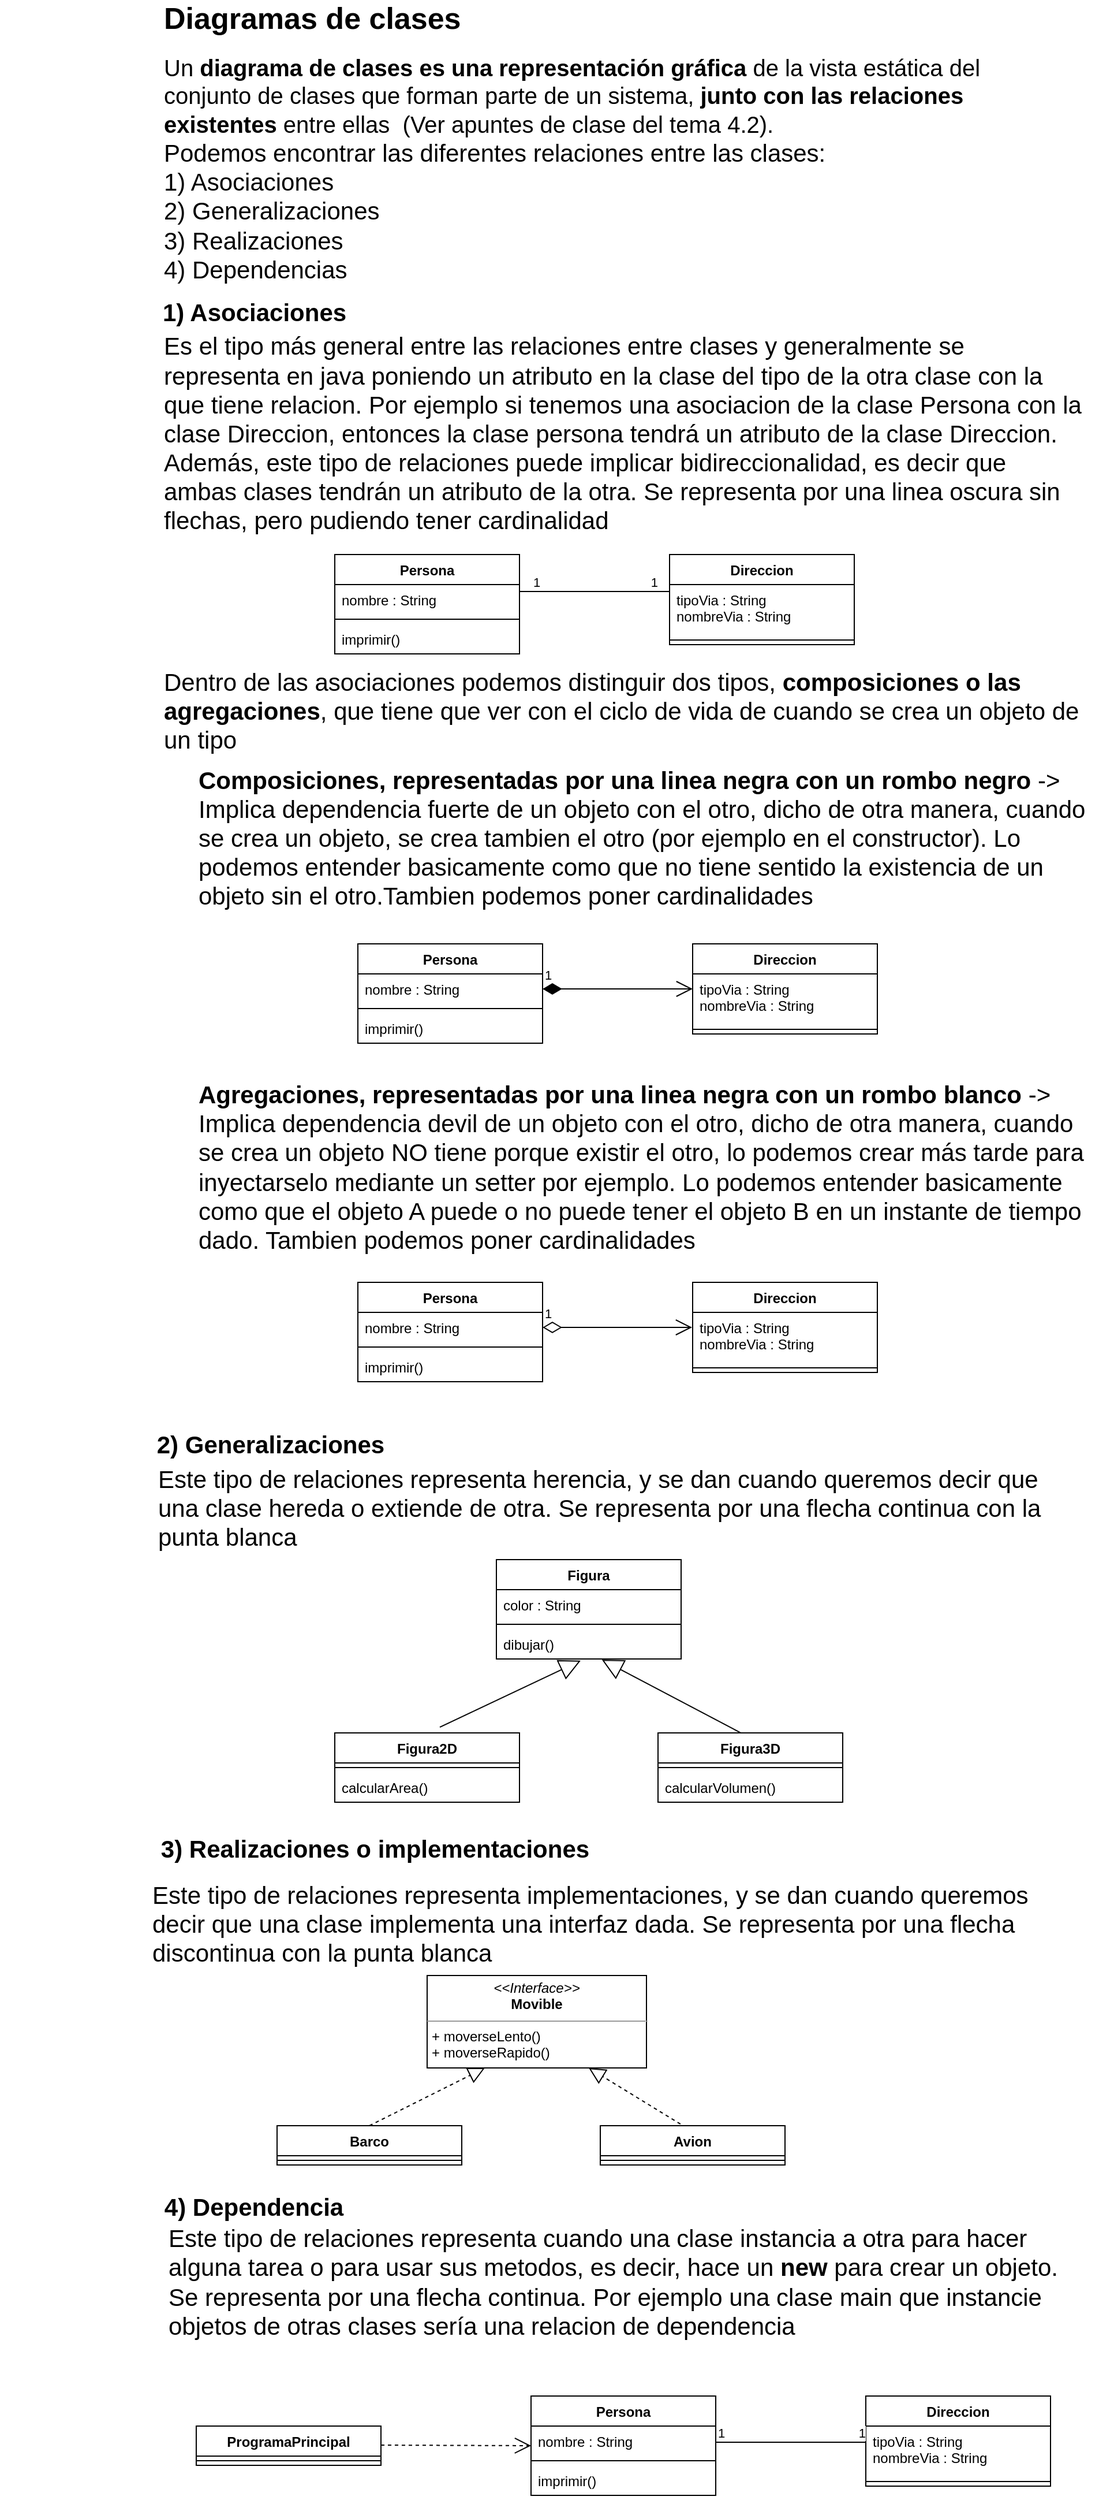 <mxfile version="14.4.3" type="device"><diagram id="ZVHZMwbFm6SZcZzrNX1V" name="Página-1"><mxGraphModel dx="1851" dy="592" grid="1" gridSize="10" guides="1" tooltips="1" connect="1" arrows="1" fold="1" page="1" pageScale="1" pageWidth="827" pageHeight="1169" math="0" shadow="0"><root><mxCell id="0"/><mxCell id="1" parent="0"/><mxCell id="K7TMDLSlUxQAAJjzk-vN-1" value="&lt;b&gt;&lt;font style=&quot;font-size: 26px&quot;&gt;Diagramas de clases&lt;/font&gt;&lt;br&gt;&lt;br&gt;&lt;/b&gt;&lt;font style=&quot;font-size: 20px&quot;&gt;Un &lt;strong&gt;diagrama de clases es una representación gráfica&lt;/strong&gt; de la vista estática del conjunto de clases que forman parte de un sistema, &lt;strong&gt;j&lt;/strong&gt;&lt;strong&gt;unto con las relaciones existentes&lt;/strong&gt; entre ellas&amp;nbsp; (Ver apuntes de clase del tema 4.2).&lt;/font&gt;&lt;span style=&quot;font-size: 21px&quot;&gt;&lt;br&gt;&lt;/span&gt;" style="text;html=1;strokeColor=none;fillColor=none;align=left;verticalAlign=middle;whiteSpace=wrap;rounded=0;" parent="1" vertex="1"><mxGeometry x="10" y="10" width="720" height="120" as="geometry"/></mxCell><mxCell id="K7TMDLSlUxQAAJjzk-vN-2" value="&lt;font style=&quot;font-size: 21px&quot;&gt;Podemos encontrar las diferentes relaciones entre las clases:&lt;br&gt;1) Asociaciones&lt;br&gt;2) Generalizaciones&lt;br&gt;3) Realizaciones&lt;br&gt;4) Dependencias&lt;br&gt;&lt;br&gt;&lt;/font&gt;" style="text;html=1;strokeColor=none;fillColor=none;align=left;verticalAlign=middle;whiteSpace=wrap;rounded=0;" parent="1" vertex="1"><mxGeometry x="10" y="140" width="790" height="130" as="geometry"/></mxCell><mxCell id="K7TMDLSlUxQAAJjzk-vN-4" value="&lt;font style=&quot;font-size: 21px&quot;&gt;&lt;b&gt;1) Asociaciones&lt;/b&gt;&lt;/font&gt;" style="text;html=1;strokeColor=none;fillColor=none;align=center;verticalAlign=middle;whiteSpace=wrap;rounded=0;" parent="1" vertex="1"><mxGeometry x="-24.5" y="270" width="229" height="20" as="geometry"/></mxCell><mxCell id="K7TMDLSlUxQAAJjzk-vN-6" value="&lt;font style=&quot;font-size: 21px&quot;&gt;Es el tipo más general entre las relaciones entre clases y generalmente se representa en java poniendo un atributo en la clase del tipo de la otra clase con la que tiene relacion. Por ejemplo si tenemos una asociacion de la clase Persona con la clase Direccion, entonces la clase persona tendrá un atributo de la clase Direccion. Además, este tipo de relaciones puede implicar bidireccionalidad, es decir que ambas clases tendrán un atributo de la otra. Se representa por una linea oscura sin flechas, pero pudiendo tener cardinalidad&lt;/font&gt;" style="text;html=1;strokeColor=none;fillColor=none;align=left;verticalAlign=middle;whiteSpace=wrap;rounded=0;" parent="1" vertex="1"><mxGeometry x="10" y="340" width="800" height="90" as="geometry"/></mxCell><mxCell id="K7TMDLSlUxQAAJjzk-vN-12" value="&lt;font style=&quot;font-size: 21px&quot;&gt;&lt;b&gt;Composiciones, representadas por una linea negra con un rombo negro&amp;nbsp;&lt;/b&gt;-&amp;gt; Implica dependencia fuerte de un objeto con el otro, dicho de otra manera, cuando se crea un objeto, se crea tambien el otro (por ejemplo en el constructor). Lo podemos entender basicamente como que no tiene sentido la existencia de un objeto sin el otro.Tambien podemos poner cardinalidades&lt;/font&gt;" style="text;html=1;strokeColor=none;fillColor=none;align=left;verticalAlign=middle;whiteSpace=wrap;rounded=0;" parent="1" vertex="1"><mxGeometry x="40" y="670" width="781" height="130" as="geometry"/></mxCell><mxCell id="53wSQCwlf0exiZWQB59A-2" value="Persona" style="swimlane;fontStyle=1;align=center;verticalAlign=top;childLayout=stackLayout;horizontal=1;startSize=26;horizontalStack=0;resizeParent=1;resizeParentMax=0;resizeLast=0;collapsible=1;marginBottom=0;" parent="1" vertex="1"><mxGeometry x="160" y="490" width="160" height="86" as="geometry"/></mxCell><mxCell id="53wSQCwlf0exiZWQB59A-3" value="nombre : String" style="text;strokeColor=none;fillColor=none;align=left;verticalAlign=top;spacingLeft=4;spacingRight=4;overflow=hidden;rotatable=0;points=[[0,0.5],[1,0.5]];portConstraint=eastwest;" parent="53wSQCwlf0exiZWQB59A-2" vertex="1"><mxGeometry y="26" width="160" height="26" as="geometry"/></mxCell><mxCell id="53wSQCwlf0exiZWQB59A-4" value="" style="line;strokeWidth=1;fillColor=none;align=left;verticalAlign=middle;spacingTop=-1;spacingLeft=3;spacingRight=3;rotatable=0;labelPosition=right;points=[];portConstraint=eastwest;" parent="53wSQCwlf0exiZWQB59A-2" vertex="1"><mxGeometry y="52" width="160" height="8" as="geometry"/></mxCell><mxCell id="53wSQCwlf0exiZWQB59A-5" value="imprimir()" style="text;strokeColor=none;fillColor=none;align=left;verticalAlign=top;spacingLeft=4;spacingRight=4;overflow=hidden;rotatable=0;points=[[0,0.5],[1,0.5]];portConstraint=eastwest;" parent="53wSQCwlf0exiZWQB59A-2" vertex="1"><mxGeometry y="60" width="160" height="26" as="geometry"/></mxCell><mxCell id="53wSQCwlf0exiZWQB59A-6" value="Direccion" style="swimlane;fontStyle=1;align=center;verticalAlign=top;childLayout=stackLayout;horizontal=1;startSize=26;horizontalStack=0;resizeParent=1;resizeParentMax=0;resizeLast=0;collapsible=1;marginBottom=0;" parent="1" vertex="1"><mxGeometry x="450" y="490" width="160" height="78" as="geometry"/></mxCell><mxCell id="53wSQCwlf0exiZWQB59A-7" value="tipoVia : String&#10;nombreVia : String&#10;" style="text;strokeColor=none;fillColor=none;align=left;verticalAlign=top;spacingLeft=4;spacingRight=4;overflow=hidden;rotatable=0;points=[[0,0.5],[1,0.5]];portConstraint=eastwest;" parent="53wSQCwlf0exiZWQB59A-6" vertex="1"><mxGeometry y="26" width="160" height="44" as="geometry"/></mxCell><mxCell id="53wSQCwlf0exiZWQB59A-8" value="" style="line;strokeWidth=1;fillColor=none;align=left;verticalAlign=middle;spacingTop=-1;spacingLeft=3;spacingRight=3;rotatable=0;labelPosition=right;points=[];portConstraint=eastwest;" parent="53wSQCwlf0exiZWQB59A-6" vertex="1"><mxGeometry y="70" width="160" height="8" as="geometry"/></mxCell><mxCell id="53wSQCwlf0exiZWQB59A-15" value="&lt;span style=&quot;font-size: 21px&quot;&gt;Dentro de las asociaciones podemos distinguir dos tipos, &lt;b&gt;composiciones o las agregaciones&lt;/b&gt;, que tiene que ver con el ciclo de vida de cuando se crea un objeto de un tipo&lt;/span&gt;" style="text;html=1;strokeColor=none;fillColor=none;align=left;verticalAlign=middle;whiteSpace=wrap;rounded=0;" parent="1" vertex="1"><mxGeometry x="10" y="580" width="800" height="90" as="geometry"/></mxCell><mxCell id="53wSQCwlf0exiZWQB59A-16" value="Persona" style="swimlane;fontStyle=1;align=center;verticalAlign=top;childLayout=stackLayout;horizontal=1;startSize=26;horizontalStack=0;resizeParent=1;resizeParentMax=0;resizeLast=0;collapsible=1;marginBottom=0;" parent="1" vertex="1"><mxGeometry x="180" y="827" width="160" height="86" as="geometry"/></mxCell><mxCell id="53wSQCwlf0exiZWQB59A-17" value="nombre : String" style="text;strokeColor=none;fillColor=none;align=left;verticalAlign=top;spacingLeft=4;spacingRight=4;overflow=hidden;rotatable=0;points=[[0,0.5],[1,0.5]];portConstraint=eastwest;" parent="53wSQCwlf0exiZWQB59A-16" vertex="1"><mxGeometry y="26" width="160" height="26" as="geometry"/></mxCell><mxCell id="53wSQCwlf0exiZWQB59A-18" value="" style="line;strokeWidth=1;fillColor=none;align=left;verticalAlign=middle;spacingTop=-1;spacingLeft=3;spacingRight=3;rotatable=0;labelPosition=right;points=[];portConstraint=eastwest;" parent="53wSQCwlf0exiZWQB59A-16" vertex="1"><mxGeometry y="52" width="160" height="8" as="geometry"/></mxCell><mxCell id="53wSQCwlf0exiZWQB59A-19" value="imprimir()" style="text;strokeColor=none;fillColor=none;align=left;verticalAlign=top;spacingLeft=4;spacingRight=4;overflow=hidden;rotatable=0;points=[[0,0.5],[1,0.5]];portConstraint=eastwest;" parent="53wSQCwlf0exiZWQB59A-16" vertex="1"><mxGeometry y="60" width="160" height="26" as="geometry"/></mxCell><mxCell id="53wSQCwlf0exiZWQB59A-20" value="Direccion" style="swimlane;fontStyle=1;align=center;verticalAlign=top;childLayout=stackLayout;horizontal=1;startSize=26;horizontalStack=0;resizeParent=1;resizeParentMax=0;resizeLast=0;collapsible=1;marginBottom=0;" parent="1" vertex="1"><mxGeometry x="470" y="827" width="160" height="78" as="geometry"/></mxCell><mxCell id="53wSQCwlf0exiZWQB59A-21" value="tipoVia : String&#10;nombreVia : String&#10;" style="text;strokeColor=none;fillColor=none;align=left;verticalAlign=top;spacingLeft=4;spacingRight=4;overflow=hidden;rotatable=0;points=[[0,0.5],[1,0.5]];portConstraint=eastwest;" parent="53wSQCwlf0exiZWQB59A-20" vertex="1"><mxGeometry y="26" width="160" height="44" as="geometry"/></mxCell><mxCell id="53wSQCwlf0exiZWQB59A-22" value="" style="line;strokeWidth=1;fillColor=none;align=left;verticalAlign=middle;spacingTop=-1;spacingLeft=3;spacingRight=3;rotatable=0;labelPosition=right;points=[];portConstraint=eastwest;" parent="53wSQCwlf0exiZWQB59A-20" vertex="1"><mxGeometry y="70" width="160" height="8" as="geometry"/></mxCell><mxCell id="53wSQCwlf0exiZWQB59A-26" value="" style="endArrow=none;html=1;edgeStyle=orthogonalEdgeStyle;" parent="1" edge="1"><mxGeometry relative="1" as="geometry"><mxPoint x="320" y="522" as="sourcePoint"/><mxPoint x="450" y="522" as="targetPoint"/></mxGeometry></mxCell><mxCell id="53wSQCwlf0exiZWQB59A-27" value="1" style="edgeLabel;resizable=0;html=1;align=left;verticalAlign=bottom;" parent="53wSQCwlf0exiZWQB59A-26" connectable="0" vertex="1"><mxGeometry x="-1" relative="1" as="geometry"><mxPoint x="10" as="offset"/></mxGeometry></mxCell><mxCell id="53wSQCwlf0exiZWQB59A-28" value="1" style="edgeLabel;resizable=0;html=1;align=right;verticalAlign=bottom;" parent="53wSQCwlf0exiZWQB59A-26" connectable="0" vertex="1"><mxGeometry x="1" relative="1" as="geometry"><mxPoint x="-10" as="offset"/></mxGeometry></mxCell><mxCell id="53wSQCwlf0exiZWQB59A-29" value="1" style="endArrow=open;html=1;endSize=12;startArrow=diamondThin;startSize=14;startFill=1;edgeStyle=orthogonalEdgeStyle;align=left;verticalAlign=bottom;exitX=1;exitY=0.5;exitDx=0;exitDy=0;" parent="1" source="53wSQCwlf0exiZWQB59A-17" edge="1"><mxGeometry x="-1" y="3" relative="1" as="geometry"><mxPoint x="440" y="747" as="sourcePoint"/><mxPoint x="470" y="866" as="targetPoint"/></mxGeometry></mxCell><mxCell id="53wSQCwlf0exiZWQB59A-30" value="&lt;font style=&quot;font-size: 21px&quot;&gt;&lt;b&gt;Agregaciones, representadas por una linea negra con un rombo blanco&amp;nbsp;&lt;/b&gt;-&amp;gt; Implica dependencia devil de un objeto con el otro, dicho de otra manera, cuando se crea un objeto NO tiene porque existir el otro, lo podemos crear más tarde para inyectarselo mediante un setter por ejemplo. Lo podemos entender basicamente como que el objeto A puede o no puede tener el objeto B en un instante de tiempo dado. Tambien podemos poner cardinalidades&lt;/font&gt;" style="text;html=1;strokeColor=none;fillColor=none;align=left;verticalAlign=middle;whiteSpace=wrap;rounded=0;" parent="1" vertex="1"><mxGeometry x="40" y="950" width="781" height="140" as="geometry"/></mxCell><mxCell id="53wSQCwlf0exiZWQB59A-31" value="Persona" style="swimlane;fontStyle=1;align=center;verticalAlign=top;childLayout=stackLayout;horizontal=1;startSize=26;horizontalStack=0;resizeParent=1;resizeParentMax=0;resizeLast=0;collapsible=1;marginBottom=0;" parent="1" vertex="1"><mxGeometry x="180" y="1120" width="160" height="86" as="geometry"/></mxCell><mxCell id="53wSQCwlf0exiZWQB59A-32" value="nombre : String" style="text;strokeColor=none;fillColor=none;align=left;verticalAlign=top;spacingLeft=4;spacingRight=4;overflow=hidden;rotatable=0;points=[[0,0.5],[1,0.5]];portConstraint=eastwest;" parent="53wSQCwlf0exiZWQB59A-31" vertex="1"><mxGeometry y="26" width="160" height="26" as="geometry"/></mxCell><mxCell id="53wSQCwlf0exiZWQB59A-33" value="" style="line;strokeWidth=1;fillColor=none;align=left;verticalAlign=middle;spacingTop=-1;spacingLeft=3;spacingRight=3;rotatable=0;labelPosition=right;points=[];portConstraint=eastwest;" parent="53wSQCwlf0exiZWQB59A-31" vertex="1"><mxGeometry y="52" width="160" height="8" as="geometry"/></mxCell><mxCell id="53wSQCwlf0exiZWQB59A-34" value="imprimir()" style="text;strokeColor=none;fillColor=none;align=left;verticalAlign=top;spacingLeft=4;spacingRight=4;overflow=hidden;rotatable=0;points=[[0,0.5],[1,0.5]];portConstraint=eastwest;" parent="53wSQCwlf0exiZWQB59A-31" vertex="1"><mxGeometry y="60" width="160" height="26" as="geometry"/></mxCell><mxCell id="53wSQCwlf0exiZWQB59A-35" value="Direccion" style="swimlane;fontStyle=1;align=center;verticalAlign=top;childLayout=stackLayout;horizontal=1;startSize=26;horizontalStack=0;resizeParent=1;resizeParentMax=0;resizeLast=0;collapsible=1;marginBottom=0;" parent="1" vertex="1"><mxGeometry x="470" y="1120" width="160" height="78" as="geometry"/></mxCell><mxCell id="53wSQCwlf0exiZWQB59A-36" value="tipoVia : String&#10;nombreVia : String&#10;" style="text;strokeColor=none;fillColor=none;align=left;verticalAlign=top;spacingLeft=4;spacingRight=4;overflow=hidden;rotatable=0;points=[[0,0.5],[1,0.5]];portConstraint=eastwest;" parent="53wSQCwlf0exiZWQB59A-35" vertex="1"><mxGeometry y="26" width="160" height="44" as="geometry"/></mxCell><mxCell id="53wSQCwlf0exiZWQB59A-37" value="" style="line;strokeWidth=1;fillColor=none;align=left;verticalAlign=middle;spacingTop=-1;spacingLeft=3;spacingRight=3;rotatable=0;labelPosition=right;points=[];portConstraint=eastwest;" parent="53wSQCwlf0exiZWQB59A-35" vertex="1"><mxGeometry y="70" width="160" height="8" as="geometry"/></mxCell><mxCell id="53wSQCwlf0exiZWQB59A-39" value="1" style="endArrow=open;html=1;endSize=12;startArrow=diamondThin;startSize=14;startFill=0;edgeStyle=orthogonalEdgeStyle;align=left;verticalAlign=bottom;exitX=1;exitY=0.5;exitDx=0;exitDy=0;" parent="1" source="53wSQCwlf0exiZWQB59A-32" edge="1"><mxGeometry x="-1" y="3" relative="1" as="geometry"><mxPoint x="439.5" y="1200" as="sourcePoint"/><mxPoint x="469.5" y="1159" as="targetPoint"/></mxGeometry></mxCell><mxCell id="53wSQCwlf0exiZWQB59A-40" value="&lt;font style=&quot;font-size: 21px&quot;&gt;&lt;b&gt;2) Generalizaciones&lt;/b&gt;&lt;/font&gt;" style="text;html=1;strokeColor=none;fillColor=none;align=center;verticalAlign=middle;whiteSpace=wrap;rounded=0;" parent="1" vertex="1"><mxGeometry x="-10" y="1250" width="229" height="20" as="geometry"/></mxCell><mxCell id="53wSQCwlf0exiZWQB59A-41" value="&lt;font style=&quot;font-size: 21px&quot;&gt;Este tipo de relaciones representa herencia, y se dan cuando queremos decir que una clase hereda o extiende de otra. Se representa por una flecha continua con la punta blanca&lt;/font&gt;" style="text;html=1;strokeColor=none;fillColor=none;align=left;verticalAlign=middle;whiteSpace=wrap;rounded=0;" parent="1" vertex="1"><mxGeometry x="5" y="1270" width="800" height="90" as="geometry"/></mxCell><mxCell id="53wSQCwlf0exiZWQB59A-42" value="Figura" style="swimlane;fontStyle=1;align=center;verticalAlign=top;childLayout=stackLayout;horizontal=1;startSize=26;horizontalStack=0;resizeParent=1;resizeParentMax=0;resizeLast=0;collapsible=1;marginBottom=0;" parent="1" vertex="1"><mxGeometry x="300" y="1360" width="160" height="86" as="geometry"/></mxCell><mxCell id="53wSQCwlf0exiZWQB59A-43" value="color : String" style="text;strokeColor=none;fillColor=none;align=left;verticalAlign=top;spacingLeft=4;spacingRight=4;overflow=hidden;rotatable=0;points=[[0,0.5],[1,0.5]];portConstraint=eastwest;" parent="53wSQCwlf0exiZWQB59A-42" vertex="1"><mxGeometry y="26" width="160" height="26" as="geometry"/></mxCell><mxCell id="53wSQCwlf0exiZWQB59A-44" value="" style="line;strokeWidth=1;fillColor=none;align=left;verticalAlign=middle;spacingTop=-1;spacingLeft=3;spacingRight=3;rotatable=0;labelPosition=right;points=[];portConstraint=eastwest;" parent="53wSQCwlf0exiZWQB59A-42" vertex="1"><mxGeometry y="52" width="160" height="8" as="geometry"/></mxCell><mxCell id="53wSQCwlf0exiZWQB59A-45" value="dibujar()" style="text;strokeColor=none;fillColor=none;align=left;verticalAlign=top;spacingLeft=4;spacingRight=4;overflow=hidden;rotatable=0;points=[[0,0.5],[1,0.5]];portConstraint=eastwest;" parent="53wSQCwlf0exiZWQB59A-42" vertex="1"><mxGeometry y="60" width="160" height="26" as="geometry"/></mxCell><mxCell id="53wSQCwlf0exiZWQB59A-46" value="Figura2D" style="swimlane;fontStyle=1;align=center;verticalAlign=top;childLayout=stackLayout;horizontal=1;startSize=26;horizontalStack=0;resizeParent=1;resizeParentMax=0;resizeLast=0;collapsible=1;marginBottom=0;" parent="1" vertex="1"><mxGeometry x="160" y="1510" width="160" height="60" as="geometry"/></mxCell><mxCell id="53wSQCwlf0exiZWQB59A-48" value="" style="line;strokeWidth=1;fillColor=none;align=left;verticalAlign=middle;spacingTop=-1;spacingLeft=3;spacingRight=3;rotatable=0;labelPosition=right;points=[];portConstraint=eastwest;" parent="53wSQCwlf0exiZWQB59A-46" vertex="1"><mxGeometry y="26" width="160" height="8" as="geometry"/></mxCell><mxCell id="53wSQCwlf0exiZWQB59A-49" value="calcularArea()" style="text;strokeColor=none;fillColor=none;align=left;verticalAlign=top;spacingLeft=4;spacingRight=4;overflow=hidden;rotatable=0;points=[[0,0.5],[1,0.5]];portConstraint=eastwest;" parent="53wSQCwlf0exiZWQB59A-46" vertex="1"><mxGeometry y="34" width="160" height="26" as="geometry"/></mxCell><mxCell id="53wSQCwlf0exiZWQB59A-50" value="Figura3D" style="swimlane;fontStyle=1;align=center;verticalAlign=top;childLayout=stackLayout;horizontal=1;startSize=26;horizontalStack=0;resizeParent=1;resizeParentMax=0;resizeLast=0;collapsible=1;marginBottom=0;" parent="1" vertex="1"><mxGeometry x="440" y="1510" width="160" height="60" as="geometry"/></mxCell><mxCell id="53wSQCwlf0exiZWQB59A-51" value="" style="line;strokeWidth=1;fillColor=none;align=left;verticalAlign=middle;spacingTop=-1;spacingLeft=3;spacingRight=3;rotatable=0;labelPosition=right;points=[];portConstraint=eastwest;" parent="53wSQCwlf0exiZWQB59A-50" vertex="1"><mxGeometry y="26" width="160" height="8" as="geometry"/></mxCell><mxCell id="53wSQCwlf0exiZWQB59A-52" value="calcularVolumen()" style="text;strokeColor=none;fillColor=none;align=left;verticalAlign=top;spacingLeft=4;spacingRight=4;overflow=hidden;rotatable=0;points=[[0,0.5],[1,0.5]];portConstraint=eastwest;" parent="53wSQCwlf0exiZWQB59A-50" vertex="1"><mxGeometry y="34" width="160" height="26" as="geometry"/></mxCell><mxCell id="53wSQCwlf0exiZWQB59A-53" value="" style="endArrow=block;endSize=16;endFill=0;html=1;entryX=0.456;entryY=1.054;entryDx=0;entryDy=0;entryPerimeter=0;" parent="1" target="53wSQCwlf0exiZWQB59A-45" edge="1"><mxGeometry x="0.079" y="15" width="160" relative="1" as="geometry"><mxPoint x="251" y="1505" as="sourcePoint"/><mxPoint x="590" y="1440" as="targetPoint"/><mxPoint as="offset"/></mxGeometry></mxCell><mxCell id="53wSQCwlf0exiZWQB59A-54" value="" style="endArrow=block;endSize=16;endFill=0;html=1;exitX=0.446;exitY=-0.003;exitDx=0;exitDy=0;exitPerimeter=0;entryX=0.571;entryY=1.023;entryDx=0;entryDy=0;entryPerimeter=0;" parent="1" source="53wSQCwlf0exiZWQB59A-50" target="53wSQCwlf0exiZWQB59A-45" edge="1"><mxGeometry width="160" relative="1" as="geometry"><mxPoint x="430" y="1440" as="sourcePoint"/><mxPoint x="590" y="1440" as="targetPoint"/></mxGeometry></mxCell><mxCell id="53wSQCwlf0exiZWQB59A-55" value="&lt;font style=&quot;font-size: 21px&quot;&gt;&lt;b&gt;3) Realizaciones o implementaciones&lt;/b&gt;&lt;/font&gt;" style="text;html=1;strokeColor=none;fillColor=none;align=center;verticalAlign=middle;whiteSpace=wrap;rounded=0;" parent="1" vertex="1"><mxGeometry x="-30" y="1600" width="450" height="20" as="geometry"/></mxCell><mxCell id="53wSQCwlf0exiZWQB59A-56" value="&lt;font style=&quot;font-size: 21px&quot;&gt;Este tipo de relaciones representa implementaciones, y se dan cuando queremos decir que una clase implementa una interfaz dada. Se representa por una flecha discontinua con la punta blanca&lt;/font&gt;" style="text;html=1;strokeColor=none;fillColor=none;align=left;verticalAlign=middle;whiteSpace=wrap;rounded=0;" parent="1" vertex="1"><mxGeometry y="1630" width="800" height="90" as="geometry"/></mxCell><mxCell id="53wSQCwlf0exiZWQB59A-58" value="Barco" style="swimlane;fontStyle=1;align=center;verticalAlign=top;childLayout=stackLayout;horizontal=1;startSize=26;horizontalStack=0;resizeParent=1;resizeParentMax=0;resizeLast=0;collapsible=1;marginBottom=0;" parent="1" vertex="1"><mxGeometry x="110" y="1850" width="160" height="34" as="geometry"/></mxCell><mxCell id="53wSQCwlf0exiZWQB59A-60" value="" style="line;strokeWidth=1;fillColor=none;align=left;verticalAlign=middle;spacingTop=-1;spacingLeft=3;spacingRight=3;rotatable=0;labelPosition=right;points=[];portConstraint=eastwest;" parent="53wSQCwlf0exiZWQB59A-58" vertex="1"><mxGeometry y="26" width="160" height="8" as="geometry"/></mxCell><mxCell id="53wSQCwlf0exiZWQB59A-62" value="Avion" style="swimlane;fontStyle=1;align=center;verticalAlign=top;childLayout=stackLayout;horizontal=1;startSize=26;horizontalStack=0;resizeParent=1;resizeParentMax=0;resizeLast=0;collapsible=1;marginBottom=0;" parent="1" vertex="1"><mxGeometry x="390" y="1850" width="160" height="34" as="geometry"/></mxCell><mxCell id="53wSQCwlf0exiZWQB59A-64" value="" style="line;strokeWidth=1;fillColor=none;align=left;verticalAlign=middle;spacingTop=-1;spacingLeft=3;spacingRight=3;rotatable=0;labelPosition=right;points=[];portConstraint=eastwest;" parent="53wSQCwlf0exiZWQB59A-62" vertex="1"><mxGeometry y="26" width="160" height="8" as="geometry"/></mxCell><mxCell id="53wSQCwlf0exiZWQB59A-66" value="" style="endArrow=block;dashed=1;endFill=0;endSize=12;html=1;exitX=0.5;exitY=0;exitDx=0;exitDy=0;" parent="1" source="53wSQCwlf0exiZWQB59A-58" edge="1"><mxGeometry width="160" relative="1" as="geometry"><mxPoint x="360" y="1730" as="sourcePoint"/><mxPoint x="290" y="1800" as="targetPoint"/></mxGeometry></mxCell><mxCell id="53wSQCwlf0exiZWQB59A-67" value="" style="endArrow=block;dashed=1;endFill=0;endSize=12;html=1;exitX=0.434;exitY=-0.041;exitDx=0;exitDy=0;exitPerimeter=0;" parent="1" source="53wSQCwlf0exiZWQB59A-62" edge="1"><mxGeometry width="160" relative="1" as="geometry"><mxPoint x="360" y="1730" as="sourcePoint"/><mxPoint x="380" y="1800" as="targetPoint"/></mxGeometry></mxCell><mxCell id="53wSQCwlf0exiZWQB59A-68" value="&lt;font style=&quot;font-size: 21px&quot;&gt;&lt;b&gt;4) Dependencia&lt;/b&gt;&lt;/font&gt;" style="text;html=1;strokeColor=none;fillColor=none;align=center;verticalAlign=middle;whiteSpace=wrap;rounded=0;" parent="1" vertex="1"><mxGeometry x="-130" y="1910" width="440" height="20" as="geometry"/></mxCell><mxCell id="53wSQCwlf0exiZWQB59A-69" value="&lt;font style=&quot;font-size: 21px&quot;&gt;Este tipo de relaciones representa cuando una clase instancia a otra para hacer alguna tarea o para usar sus metodos, es decir, hace un &lt;b&gt;new&lt;/b&gt; para crear un objeto. Se representa por una flecha continua. Por ejemplo una clase main que instancie objetos de otras clases sería una relacion de dependencia&lt;/font&gt;" style="text;html=1;strokeColor=none;fillColor=none;align=left;verticalAlign=middle;whiteSpace=wrap;rounded=0;" parent="1" vertex="1"><mxGeometry x="14" y="1940" width="800" height="90" as="geometry"/></mxCell><mxCell id="53wSQCwlf0exiZWQB59A-71" value="ProgramaPrincipal" style="swimlane;fontStyle=1;align=center;verticalAlign=top;childLayout=stackLayout;horizontal=1;startSize=26;horizontalStack=0;resizeParent=1;resizeParentMax=0;resizeLast=0;collapsible=1;marginBottom=0;" parent="1" vertex="1"><mxGeometry x="40" y="2110" width="160" height="34" as="geometry"/></mxCell><mxCell id="53wSQCwlf0exiZWQB59A-73" value="" style="line;strokeWidth=1;fillColor=none;align=left;verticalAlign=middle;spacingTop=-1;spacingLeft=3;spacingRight=3;rotatable=0;labelPosition=right;points=[];portConstraint=eastwest;" parent="53wSQCwlf0exiZWQB59A-71" vertex="1"><mxGeometry y="26" width="160" height="8" as="geometry"/></mxCell><mxCell id="53wSQCwlf0exiZWQB59A-75" value="Persona" style="swimlane;fontStyle=1;align=center;verticalAlign=top;childLayout=stackLayout;horizontal=1;startSize=26;horizontalStack=0;resizeParent=1;resizeParentMax=0;resizeLast=0;collapsible=1;marginBottom=0;" parent="1" vertex="1"><mxGeometry x="330" y="2084" width="160" height="86" as="geometry"/></mxCell><mxCell id="53wSQCwlf0exiZWQB59A-76" value="nombre : String" style="text;strokeColor=none;fillColor=none;align=left;verticalAlign=top;spacingLeft=4;spacingRight=4;overflow=hidden;rotatable=0;points=[[0,0.5],[1,0.5]];portConstraint=eastwest;" parent="53wSQCwlf0exiZWQB59A-75" vertex="1"><mxGeometry y="26" width="160" height="26" as="geometry"/></mxCell><mxCell id="53wSQCwlf0exiZWQB59A-77" value="" style="line;strokeWidth=1;fillColor=none;align=left;verticalAlign=middle;spacingTop=-1;spacingLeft=3;spacingRight=3;rotatable=0;labelPosition=right;points=[];portConstraint=eastwest;" parent="53wSQCwlf0exiZWQB59A-75" vertex="1"><mxGeometry y="52" width="160" height="8" as="geometry"/></mxCell><mxCell id="53wSQCwlf0exiZWQB59A-78" value="imprimir()" style="text;strokeColor=none;fillColor=none;align=left;verticalAlign=top;spacingLeft=4;spacingRight=4;overflow=hidden;rotatable=0;points=[[0,0.5],[1,0.5]];portConstraint=eastwest;" parent="53wSQCwlf0exiZWQB59A-75" vertex="1"><mxGeometry y="60" width="160" height="26" as="geometry"/></mxCell><mxCell id="53wSQCwlf0exiZWQB59A-79" value="Direccion" style="swimlane;fontStyle=1;align=center;verticalAlign=top;childLayout=stackLayout;horizontal=1;startSize=26;horizontalStack=0;resizeParent=1;resizeParentMax=0;resizeLast=0;collapsible=1;marginBottom=0;" parent="1" vertex="1"><mxGeometry x="620" y="2084" width="160" height="78" as="geometry"/></mxCell><mxCell id="53wSQCwlf0exiZWQB59A-80" value="tipoVia : String&#10;nombreVia : String&#10;" style="text;strokeColor=none;fillColor=none;align=left;verticalAlign=top;spacingLeft=4;spacingRight=4;overflow=hidden;rotatable=0;points=[[0,0.5],[1,0.5]];portConstraint=eastwest;" parent="53wSQCwlf0exiZWQB59A-79" vertex="1"><mxGeometry y="26" width="160" height="44" as="geometry"/></mxCell><mxCell id="53wSQCwlf0exiZWQB59A-81" value="" style="line;strokeWidth=1;fillColor=none;align=left;verticalAlign=middle;spacingTop=-1;spacingLeft=3;spacingRight=3;rotatable=0;labelPosition=right;points=[];portConstraint=eastwest;" parent="53wSQCwlf0exiZWQB59A-79" vertex="1"><mxGeometry y="70" width="160" height="8" as="geometry"/></mxCell><mxCell id="53wSQCwlf0exiZWQB59A-82" value="" style="endArrow=none;html=1;edgeStyle=orthogonalEdgeStyle;" parent="1" edge="1"><mxGeometry relative="1" as="geometry"><mxPoint x="490" y="2124" as="sourcePoint"/><mxPoint x="620" y="2124" as="targetPoint"/></mxGeometry></mxCell><mxCell id="53wSQCwlf0exiZWQB59A-83" value="1" style="edgeLabel;resizable=0;html=1;align=left;verticalAlign=bottom;" parent="53wSQCwlf0exiZWQB59A-82" connectable="0" vertex="1"><mxGeometry x="-1" relative="1" as="geometry"/></mxCell><mxCell id="53wSQCwlf0exiZWQB59A-84" value="1" style="edgeLabel;resizable=0;html=1;align=right;verticalAlign=bottom;" parent="53wSQCwlf0exiZWQB59A-82" connectable="0" vertex="1"><mxGeometry x="1" relative="1" as="geometry"/></mxCell><mxCell id="53wSQCwlf0exiZWQB59A-85" value="" style="endArrow=open;endSize=12;dashed=1;html=1;" parent="1" edge="1"><mxGeometry width="160" relative="1" as="geometry"><mxPoint x="200" y="2126.5" as="sourcePoint"/><mxPoint x="330" y="2127" as="targetPoint"/></mxGeometry></mxCell><mxCell id="53wSQCwlf0exiZWQB59A-86" style="edgeStyle=orthogonalEdgeStyle;rounded=0;orthogonalLoop=1;jettySize=auto;html=1;exitX=0.5;exitY=1;exitDx=0;exitDy=0;" parent="1" source="53wSQCwlf0exiZWQB59A-68" target="53wSQCwlf0exiZWQB59A-68" edge="1"><mxGeometry relative="1" as="geometry"/></mxCell><mxCell id="3XhJ6wODhEjid5moE9Cz-1" value="&lt;p style=&quot;margin: 0px ; margin-top: 4px ; text-align: center&quot;&gt;&lt;i&gt;&amp;lt;&amp;lt;Interface&amp;gt;&amp;gt;&lt;/i&gt;&lt;br&gt;&lt;b&gt;Movible&lt;/b&gt;&lt;/p&gt;&lt;hr size=&quot;1&quot;&gt;&lt;p style=&quot;margin: 0px ; margin-left: 4px&quot;&gt;&lt;/p&gt;&lt;p style=&quot;margin: 0px ; margin-left: 4px&quot;&gt;+ moverseLento()&lt;br&gt;+ moverseRapido()&lt;/p&gt;" style="verticalAlign=top;align=left;overflow=fill;fontSize=12;fontFamily=Helvetica;html=1;" vertex="1" parent="1"><mxGeometry x="240" y="1720" width="190" height="80" as="geometry"/></mxCell></root></mxGraphModel></diagram></mxfile>